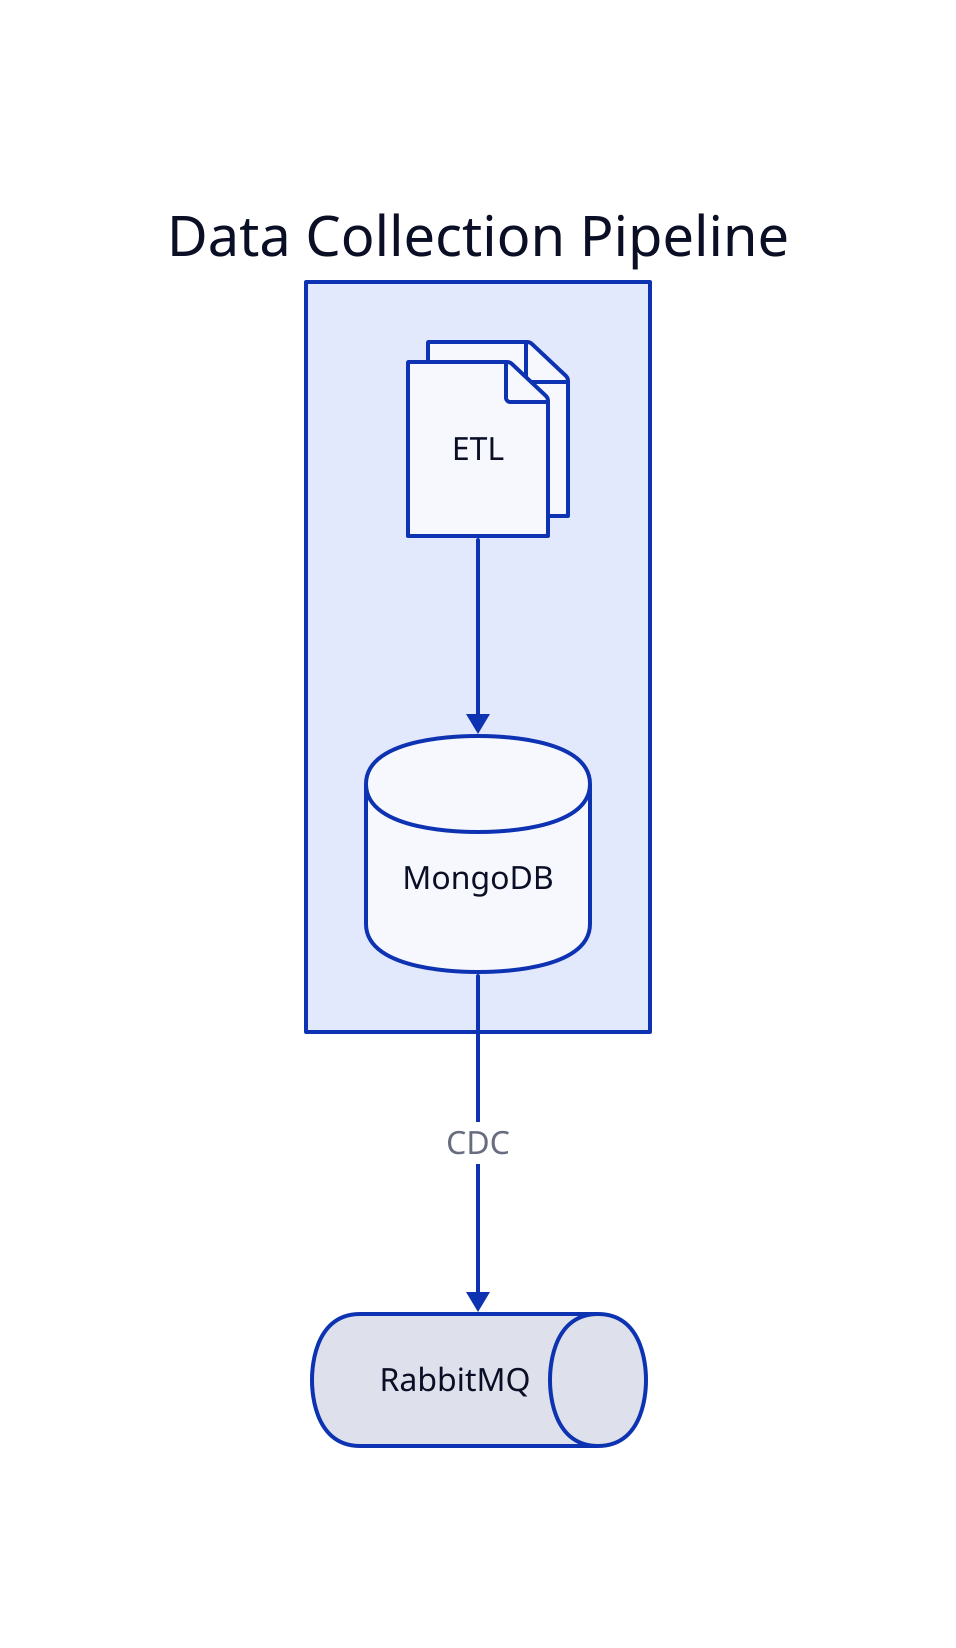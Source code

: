 vars: {
    d2-config: {
        layout-engine: elk
        theme-id: 200 # dark mauve
    }
}

Data Collection Pipeline {
    ETL {
        shape: page
        style.multiple: true
    }

    MongoDB {
        shape: cylinder
    }
}

RabbitMQ {
    shape: queue
}

Data collection Pipeline.ETL -> Data collection Pipeline.MongoDB
Data Collection Pipeline.MongoDB -> RabbitMQ: CDC